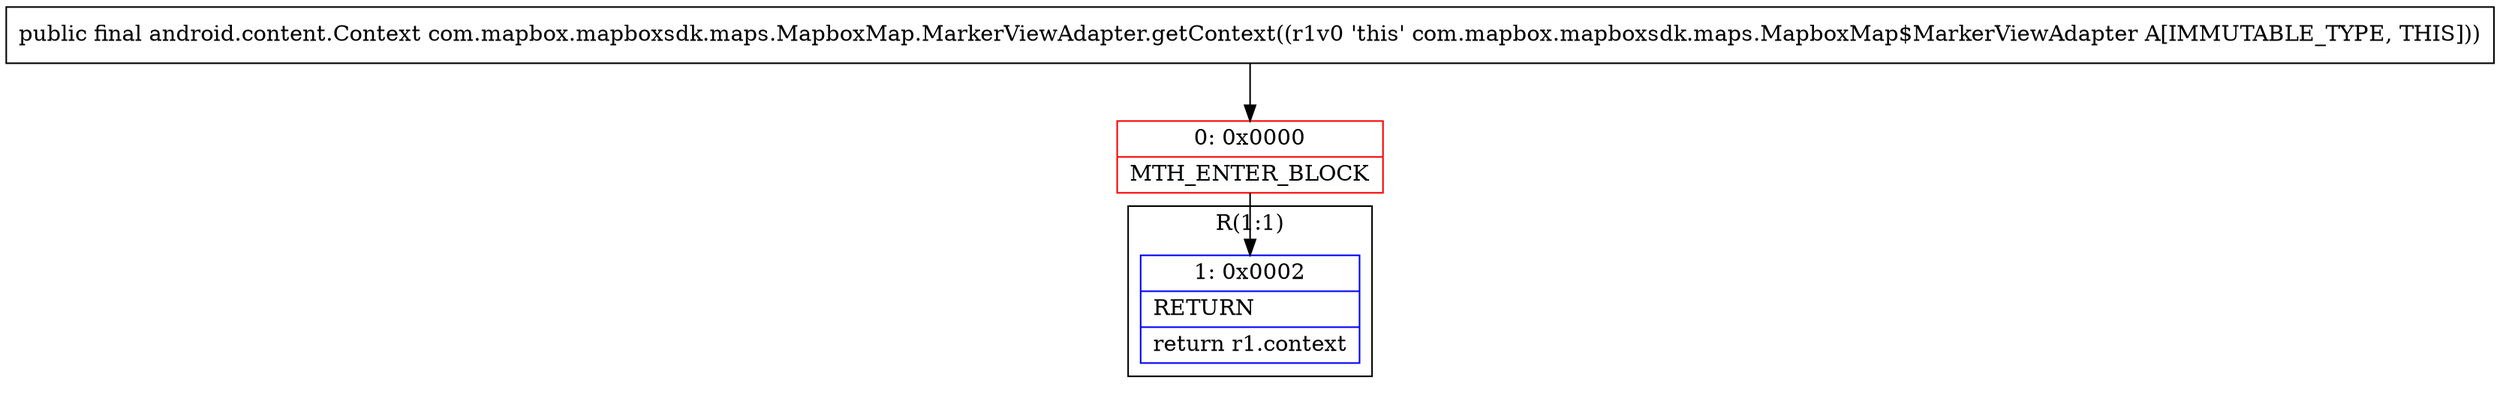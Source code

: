 digraph "CFG forcom.mapbox.mapboxsdk.maps.MapboxMap.MarkerViewAdapter.getContext()Landroid\/content\/Context;" {
subgraph cluster_Region_1252160473 {
label = "R(1:1)";
node [shape=record,color=blue];
Node_1 [shape=record,label="{1\:\ 0x0002|RETURN\l|return r1.context\l}"];
}
Node_0 [shape=record,color=red,label="{0\:\ 0x0000|MTH_ENTER_BLOCK\l}"];
MethodNode[shape=record,label="{public final android.content.Context com.mapbox.mapboxsdk.maps.MapboxMap.MarkerViewAdapter.getContext((r1v0 'this' com.mapbox.mapboxsdk.maps.MapboxMap$MarkerViewAdapter A[IMMUTABLE_TYPE, THIS])) }"];
MethodNode -> Node_0;
Node_0 -> Node_1;
}

